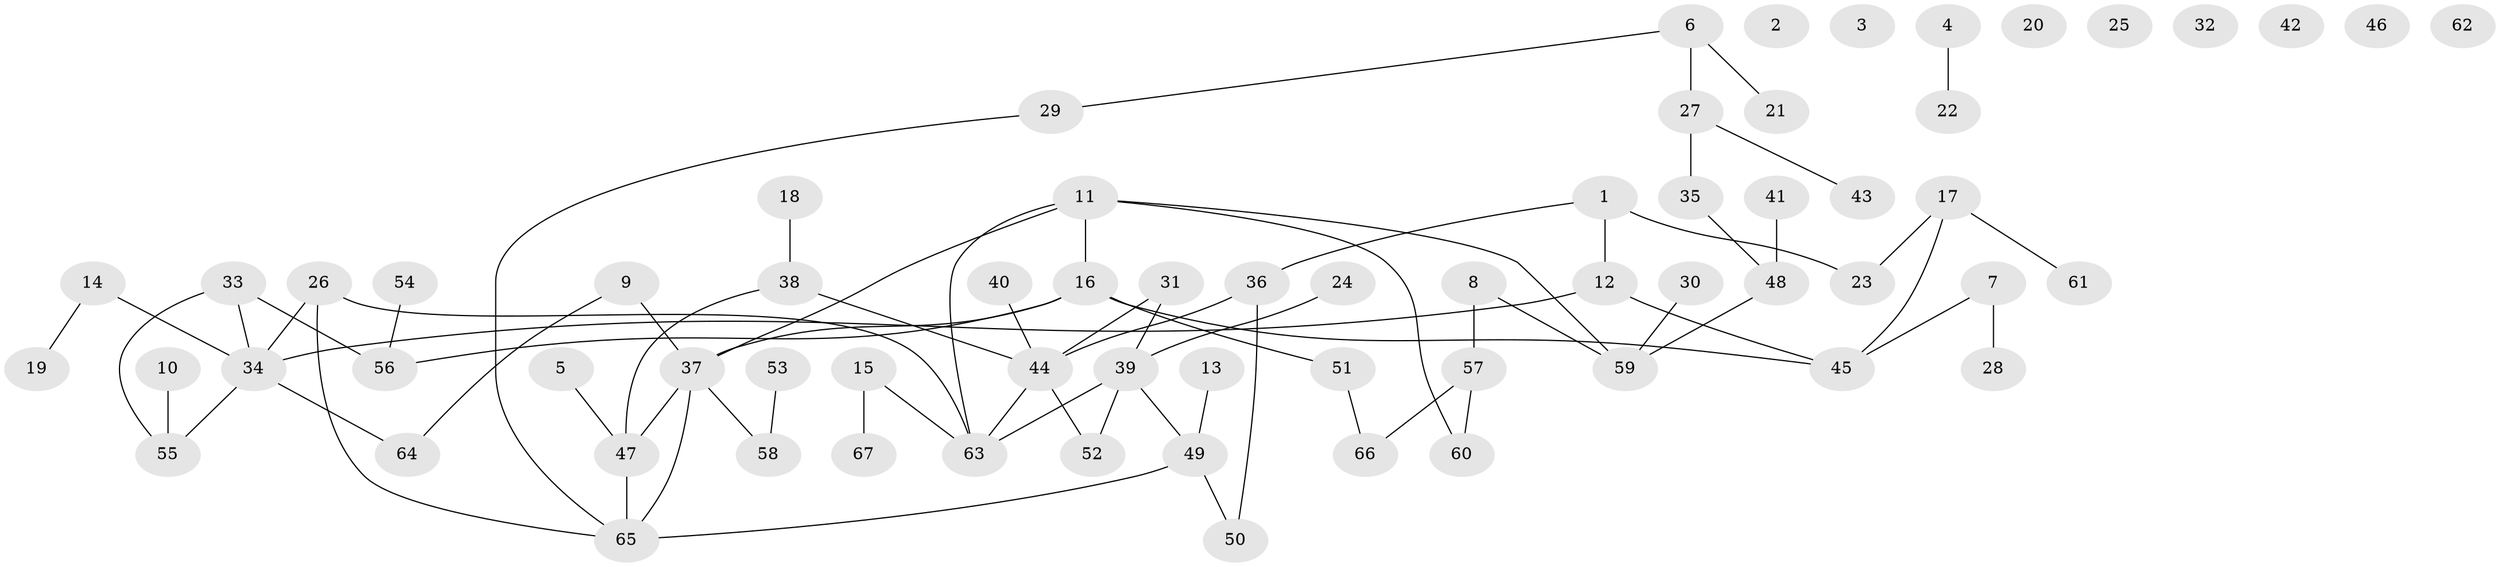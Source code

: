 // coarse degree distribution, {4: 0.06382978723404255, 0: 0.1702127659574468, 1: 0.3404255319148936, 3: 0.14893617021276595, 2: 0.10638297872340426, 5: 0.06382978723404255, 6: 0.06382978723404255, 7: 0.0425531914893617}
// Generated by graph-tools (version 1.1) at 2025/41/03/06/25 10:41:24]
// undirected, 67 vertices, 74 edges
graph export_dot {
graph [start="1"]
  node [color=gray90,style=filled];
  1;
  2;
  3;
  4;
  5;
  6;
  7;
  8;
  9;
  10;
  11;
  12;
  13;
  14;
  15;
  16;
  17;
  18;
  19;
  20;
  21;
  22;
  23;
  24;
  25;
  26;
  27;
  28;
  29;
  30;
  31;
  32;
  33;
  34;
  35;
  36;
  37;
  38;
  39;
  40;
  41;
  42;
  43;
  44;
  45;
  46;
  47;
  48;
  49;
  50;
  51;
  52;
  53;
  54;
  55;
  56;
  57;
  58;
  59;
  60;
  61;
  62;
  63;
  64;
  65;
  66;
  67;
  1 -- 12;
  1 -- 23;
  1 -- 36;
  4 -- 22;
  5 -- 47;
  6 -- 21;
  6 -- 27;
  6 -- 29;
  7 -- 28;
  7 -- 45;
  8 -- 57;
  8 -- 59;
  9 -- 37;
  9 -- 64;
  10 -- 55;
  11 -- 16;
  11 -- 37;
  11 -- 59;
  11 -- 60;
  11 -- 63;
  12 -- 34;
  12 -- 45;
  13 -- 49;
  14 -- 19;
  14 -- 34;
  15 -- 63;
  15 -- 67;
  16 -- 37;
  16 -- 45;
  16 -- 51;
  16 -- 56;
  17 -- 23;
  17 -- 45;
  17 -- 61;
  18 -- 38;
  24 -- 39;
  26 -- 34;
  26 -- 63;
  26 -- 65;
  27 -- 35;
  27 -- 43;
  29 -- 65;
  30 -- 59;
  31 -- 39;
  31 -- 44;
  33 -- 34;
  33 -- 55;
  33 -- 56;
  34 -- 55;
  34 -- 64;
  35 -- 48;
  36 -- 44;
  36 -- 50;
  37 -- 47;
  37 -- 58;
  37 -- 65;
  38 -- 44;
  38 -- 47;
  39 -- 49;
  39 -- 52;
  39 -- 63;
  40 -- 44;
  41 -- 48;
  44 -- 52;
  44 -- 63;
  47 -- 65;
  48 -- 59;
  49 -- 50;
  49 -- 65;
  51 -- 66;
  53 -- 58;
  54 -- 56;
  57 -- 60;
  57 -- 66;
}
